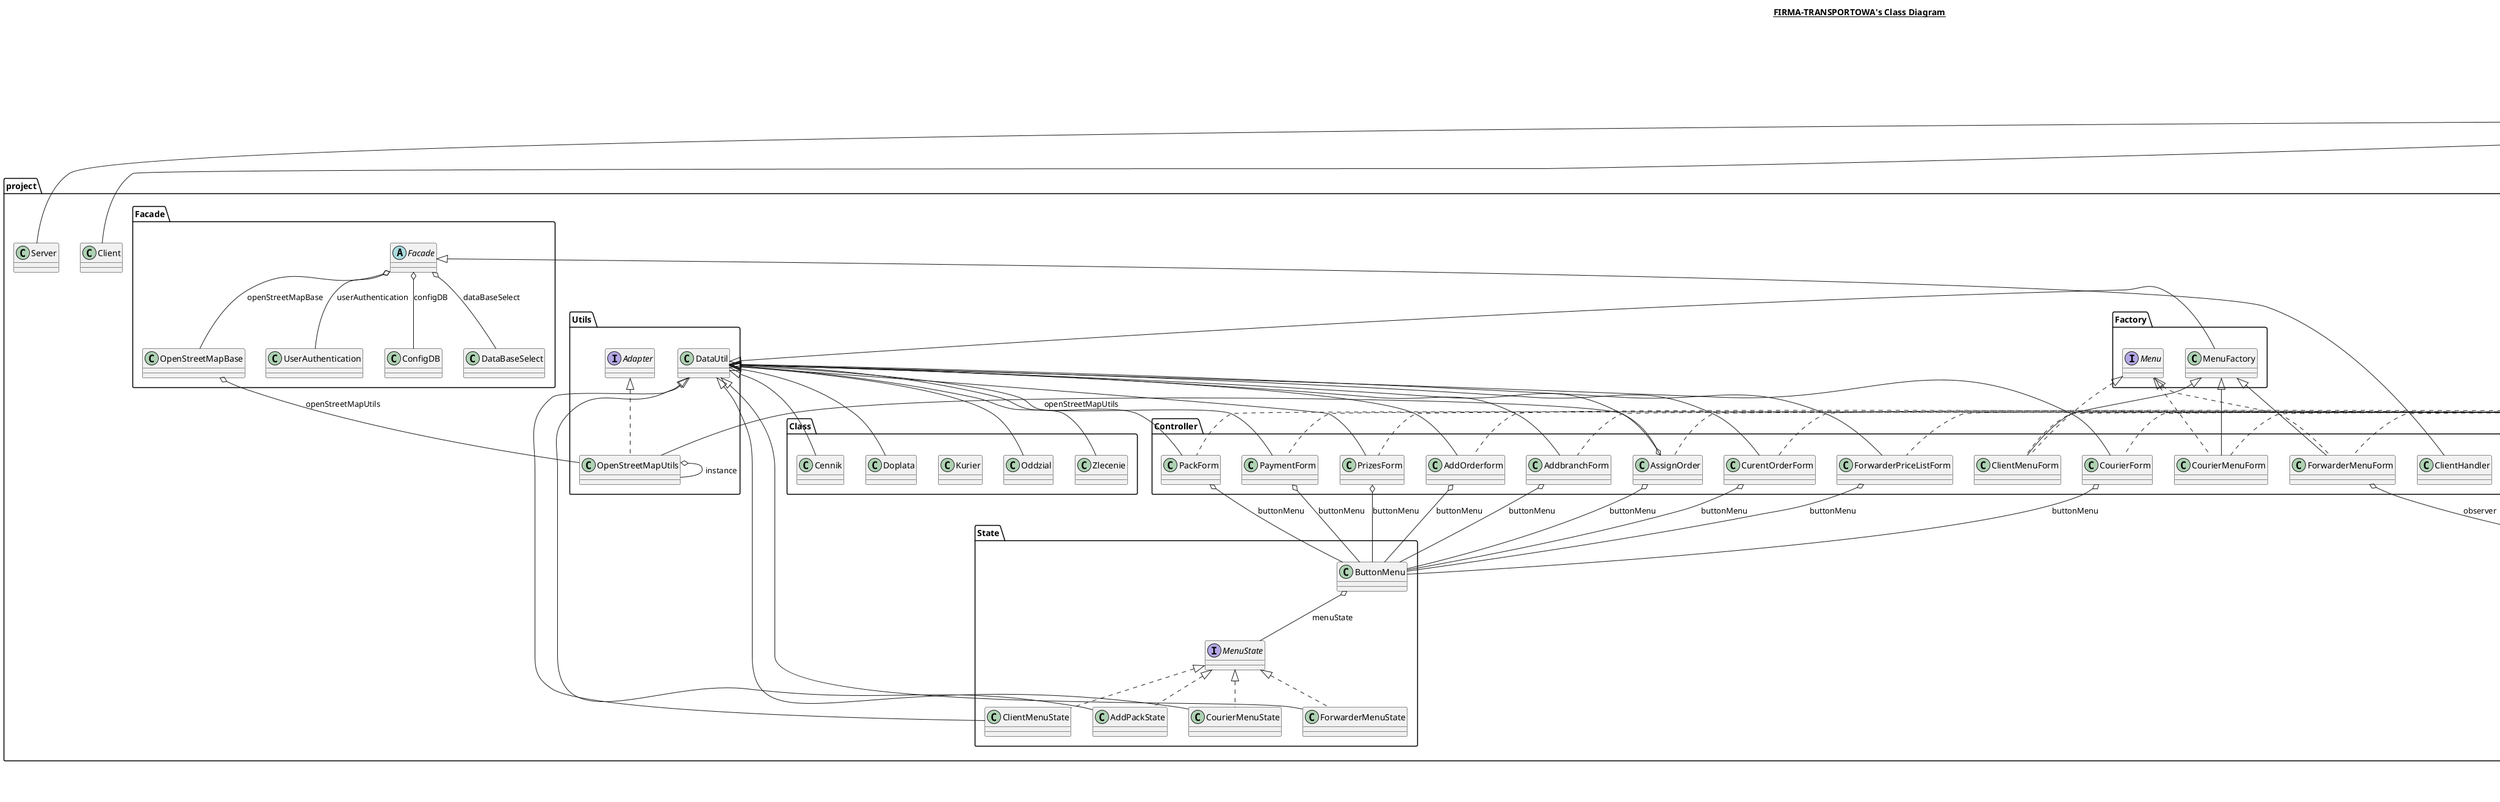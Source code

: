 @startuml

title __FIRMA-TRANSPORTOWA's Class Diagram__\n

  namespace project {
    namespace Builder {
      interface project.Builder.Builder {
      }
    }
  }
  

  namespace project {
    namespace Builder {
      class project.Builder.Director {
      }
    }
  }
  

  namespace project {
    namespace Builder {
      class project.Builder.ZlecenieBuilder {
      }
    }
  }
  

  namespace project {
    namespace Builder {
      class project.Builder.ZlecenieProduct {
      }
    }
  }
  

  namespace project {
    namespace Class {
      class project.Class.Cennik {
      }
    }
  }
  

  namespace project {
    namespace Class {
      class project.Class.Doplata {
      }
    }
  }
  

  namespace project {
    namespace Class {
      class project.Class.Kurier {
      }
    }
  }
  

  namespace project {
    namespace Class {
      class project.Class.Oddzial {
      }
    }
  }
  

  namespace project {
    namespace Class {
      class project.Class.Zlecenie {
      }
    }
  }
  

  namespace project {
    class project.Client {
    }
  }
  

  namespace project {
    namespace Controller {
      class project.Controller.AddOrderform {
      }
    }
  }
  

  namespace project {
    namespace Controller {
      class project.Controller.AddbranchForm {
      }
    }
  }
  

  namespace project {
    namespace Controller {
      class project.Controller.AssignOrder {
      }
    }
  }
  

  namespace project {
    namespace Controller {
      class project.Controller.ClientHandler {
      }
    }
  }
  

  namespace project {
    namespace Controller {
      class project.Controller.ClientMenuForm {
      }
    }
  }
  

  namespace project {
    namespace Controller {
      class project.Controller.CourierForm {
      }
    }
  }
  

  namespace project {
    namespace Controller {
      class project.Controller.CourierMenuForm {
      }
    }
  }
  

  namespace project {
    namespace Controller {
      class project.Controller.CurentOrderForm {
      }
    }
  }
  

  namespace project {
    namespace Controller {
      class project.Controller.ForwarderMenuForm {
      }
    }
  }
  

  namespace project {
    namespace Controller {
      class project.Controller.ForwarderPriceListForm {
      }
    }
  }
  

  namespace project {
    namespace Controller {
      class project.Controller.LoginForm {
      }
    }
  }
  

  namespace project {
    namespace Controller {
      class project.Controller.PackForm {
      }
    }
  }
  

  namespace project {
    namespace Controller {
      class project.Controller.PaymentForm {
      }
    }
  }
  

  namespace project {
    namespace Controller {
      class project.Controller.PrizesForm {
      }
    }
  }
  

  namespace project {
    namespace Controller {
      class project.Controller.RegisterForm {
      }
    }
  }
  

  namespace project {
    namespace Controller {
      class project.Controller.ServerForm {
      }
    }
  }
  

  namespace project {
    namespace Facade {
      class project.Facade.ConfigDB {
      }
    }
  }
  

  namespace project {
    namespace Facade {
      class project.Facade.DataBaseSelect {
      }
    }
  }
  

  namespace project {
    namespace Facade {
      abstract class project.Facade.Facade {
      }
    }
  }
  

  namespace project {
    namespace Facade {
      class project.Facade.OpenStreetMapBase {
      }
    }
  }
  

  namespace project {
    namespace Facade {
      class project.Facade.UserAuthentication {
      }
    }
  }
  

  namespace project {
    namespace Factory {
      interface project.Factory.Menu {
      }
    }
  }
  

  namespace project {
    namespace Factory {
      class project.Factory.MenuFactory {
      }
    }
  }
  

  namespace project {
    namespace Observer {
      class project.Observer.Observer {
      }
    }
  }
  

  namespace project {
    namespace Observer {
      interface project.Observer.ObserverInterface {
      }
    }
  }
  

  namespace project {
    class project.Server {
    }
  }
  

  namespace project {
    namespace State {
      class project.State.AddPackState {
      }
    }
  }
  

  namespace project {
    namespace State {
      class project.State.ButtonMenu {
      }
    }
  }
  

  namespace project {
    namespace State {
      class project.State.ClientMenuState {
      }
    }
  }
  

  namespace project {
    namespace State {
      class project.State.CourierMenuState {
      }
    }
  }
  

  namespace project {
    namespace State {
      class project.State.ForwarderMenuState {
      }
    }
  }
  

  namespace project {
    namespace State {
      interface project.State.MenuState {
      }
    }
  }
  

  namespace project {
    namespace Utils {
      interface project.Utils.Adapter {
      }
    }
  }
  

  namespace project {
    namespace Utils {
      class project.Utils.DataUtil {
      }
    }
  }
  

  namespace project {
    namespace Utils {
      class project.Utils.OpenStreetMapUtils {
      }
    }
  }
  

  project.Builder.Director o-- project.Builder.ZlecenieBuilder : builder
  project.Builder.ZlecenieBuilder .up.|> project.Builder.Builder
  project.Builder.ZlecenieBuilder o-- project.Builder.ZlecenieProduct : zlecenie
  project.Class.Cennik -up-|> project.Utils.DataUtil
  project.Class.Doplata -up-|> project.Utils.DataUtil
  project.Class.Oddzial -up-|> project.Utils.DataUtil
  project.Class.Zlecenie -up-|> project.Utils.DataUtil
  project.Client -up-|> javafx.application.Application
  project.Controller.AddOrderform .up.|> javafx.fxml.Initializable
  project.Controller.AddOrderform -up-|> project.Utils.DataUtil
  project.Controller.AddOrderform o-- project.State.ButtonMenu : buttonMenu
  project.Controller.AddbranchForm .up.|> javafx.fxml.Initializable
  project.Controller.AddbranchForm -up-|> project.Utils.DataUtil
  project.Controller.AddbranchForm o-- project.State.ButtonMenu : buttonMenu
  project.Controller.AssignOrder .up.|> javafx.fxml.Initializable
  project.Controller.AssignOrder -up-|> project.Utils.DataUtil
  project.Controller.AssignOrder o-- project.State.ButtonMenu : buttonMenu
  project.Controller.AssignOrder o-- project.Utils.OpenStreetMapUtils : openStreetMapUtils
  project.Controller.ClientHandler -up-|> project.Facade.Facade
  project.Controller.ClientMenuForm .up.|> javafx.fxml.Initializable
  project.Controller.ClientMenuForm .up.|> project.Factory.Menu
  project.Controller.ClientMenuForm -up-|> project.Factory.MenuFactory
  project.Controller.CourierForm .up.|> javafx.fxml.Initializable
  project.Controller.CourierForm -up-|> project.Utils.DataUtil
  project.Controller.CourierForm o-- project.State.ButtonMenu : buttonMenu
  project.Controller.CourierMenuForm .up.|> javafx.fxml.Initializable
  project.Controller.CourierMenuForm .up.|> project.Factory.Menu
  project.Controller.CourierMenuForm -up-|> project.Factory.MenuFactory
  project.Controller.CurentOrderForm .up.|> javafx.fxml.Initializable
  project.Controller.CurentOrderForm -up-|> project.Utils.DataUtil
  project.Controller.CurentOrderForm o-- project.State.ButtonMenu : buttonMenu
  project.Controller.ForwarderMenuForm .up.|> javafx.fxml.Initializable
  project.Controller.ForwarderMenuForm .up.|> project.Factory.Menu
  project.Controller.ForwarderMenuForm -up-|> project.Factory.MenuFactory
  project.Controller.ForwarderMenuForm o-- project.Observer.Observer : observer
  project.Controller.ForwarderPriceListForm .up.|> javafx.fxml.Initializable
  project.Controller.ForwarderPriceListForm -up-|> project.Utils.DataUtil
  project.Controller.ForwarderPriceListForm o-- project.State.ButtonMenu : buttonMenu
  project.Controller.LoginForm .up.|> javafx.fxml.Initializable
  project.Controller.PackForm .up.|> javafx.fxml.Initializable
  project.Controller.PackForm -up-|> project.Utils.DataUtil
  project.Controller.PackForm o-- project.State.ButtonMenu : buttonMenu
  project.Controller.PaymentForm .up.|> javafx.fxml.Initializable
  project.Controller.PaymentForm -up-|> project.Utils.DataUtil
  project.Controller.PaymentForm o-- project.State.ButtonMenu : buttonMenu
  project.Controller.PrizesForm .up.|> javafx.fxml.Initializable
  project.Controller.PrizesForm -up-|> project.Utils.DataUtil
  project.Controller.PrizesForm o-- project.State.ButtonMenu : buttonMenu
  project.Controller.RegisterForm .up.|> javafx.fxml.Initializable
  project.Controller.ServerForm .up.|> javafx.fxml.Initializable
  project.Facade.Facade o-- project.Facade.ConfigDB : configDB
  project.Facade.Facade o-- project.Facade.DataBaseSelect : dataBaseSelect
  project.Facade.Facade o-- project.Facade.OpenStreetMapBase : openStreetMapBase
  project.Facade.Facade o-- project.Facade.UserAuthentication : userAuthentication
  project.Facade.OpenStreetMapBase o-- project.Utils.OpenStreetMapUtils : openStreetMapUtils
  project.Factory.MenuFactory -up-|> project.Utils.DataUtil
  project.Observer.Observer .up.|> project.Observer.ObserverInterface
  project.Server -up-|> javafx.application.Application
  project.State.AddPackState .up.|> project.State.MenuState
  project.State.AddPackState -up-|> project.Utils.DataUtil
  project.State.ButtonMenu o-- project.State.MenuState : menuState
  project.State.ClientMenuState .up.|> project.State.MenuState
  project.State.ClientMenuState -up-|> project.Utils.DataUtil
  project.State.CourierMenuState .up.|> project.State.MenuState
  project.State.CourierMenuState -up-|> project.Utils.DataUtil
  project.State.ForwarderMenuState .up.|> project.State.MenuState
  project.State.ForwarderMenuState -up-|> project.Utils.DataUtil
  project.Utils.OpenStreetMapUtils .up.|> project.Utils.Adapter
  project.Utils.OpenStreetMapUtils o-- project.Utils.OpenStreetMapUtils : instance


right footer


PlantUML diagram generated by SketchIt! (https://bitbucket.org/pmesmeur/sketch.it)
For more information about this tool, please contact philippe.mesmeur@gmail.com
endfooter

@enduml
